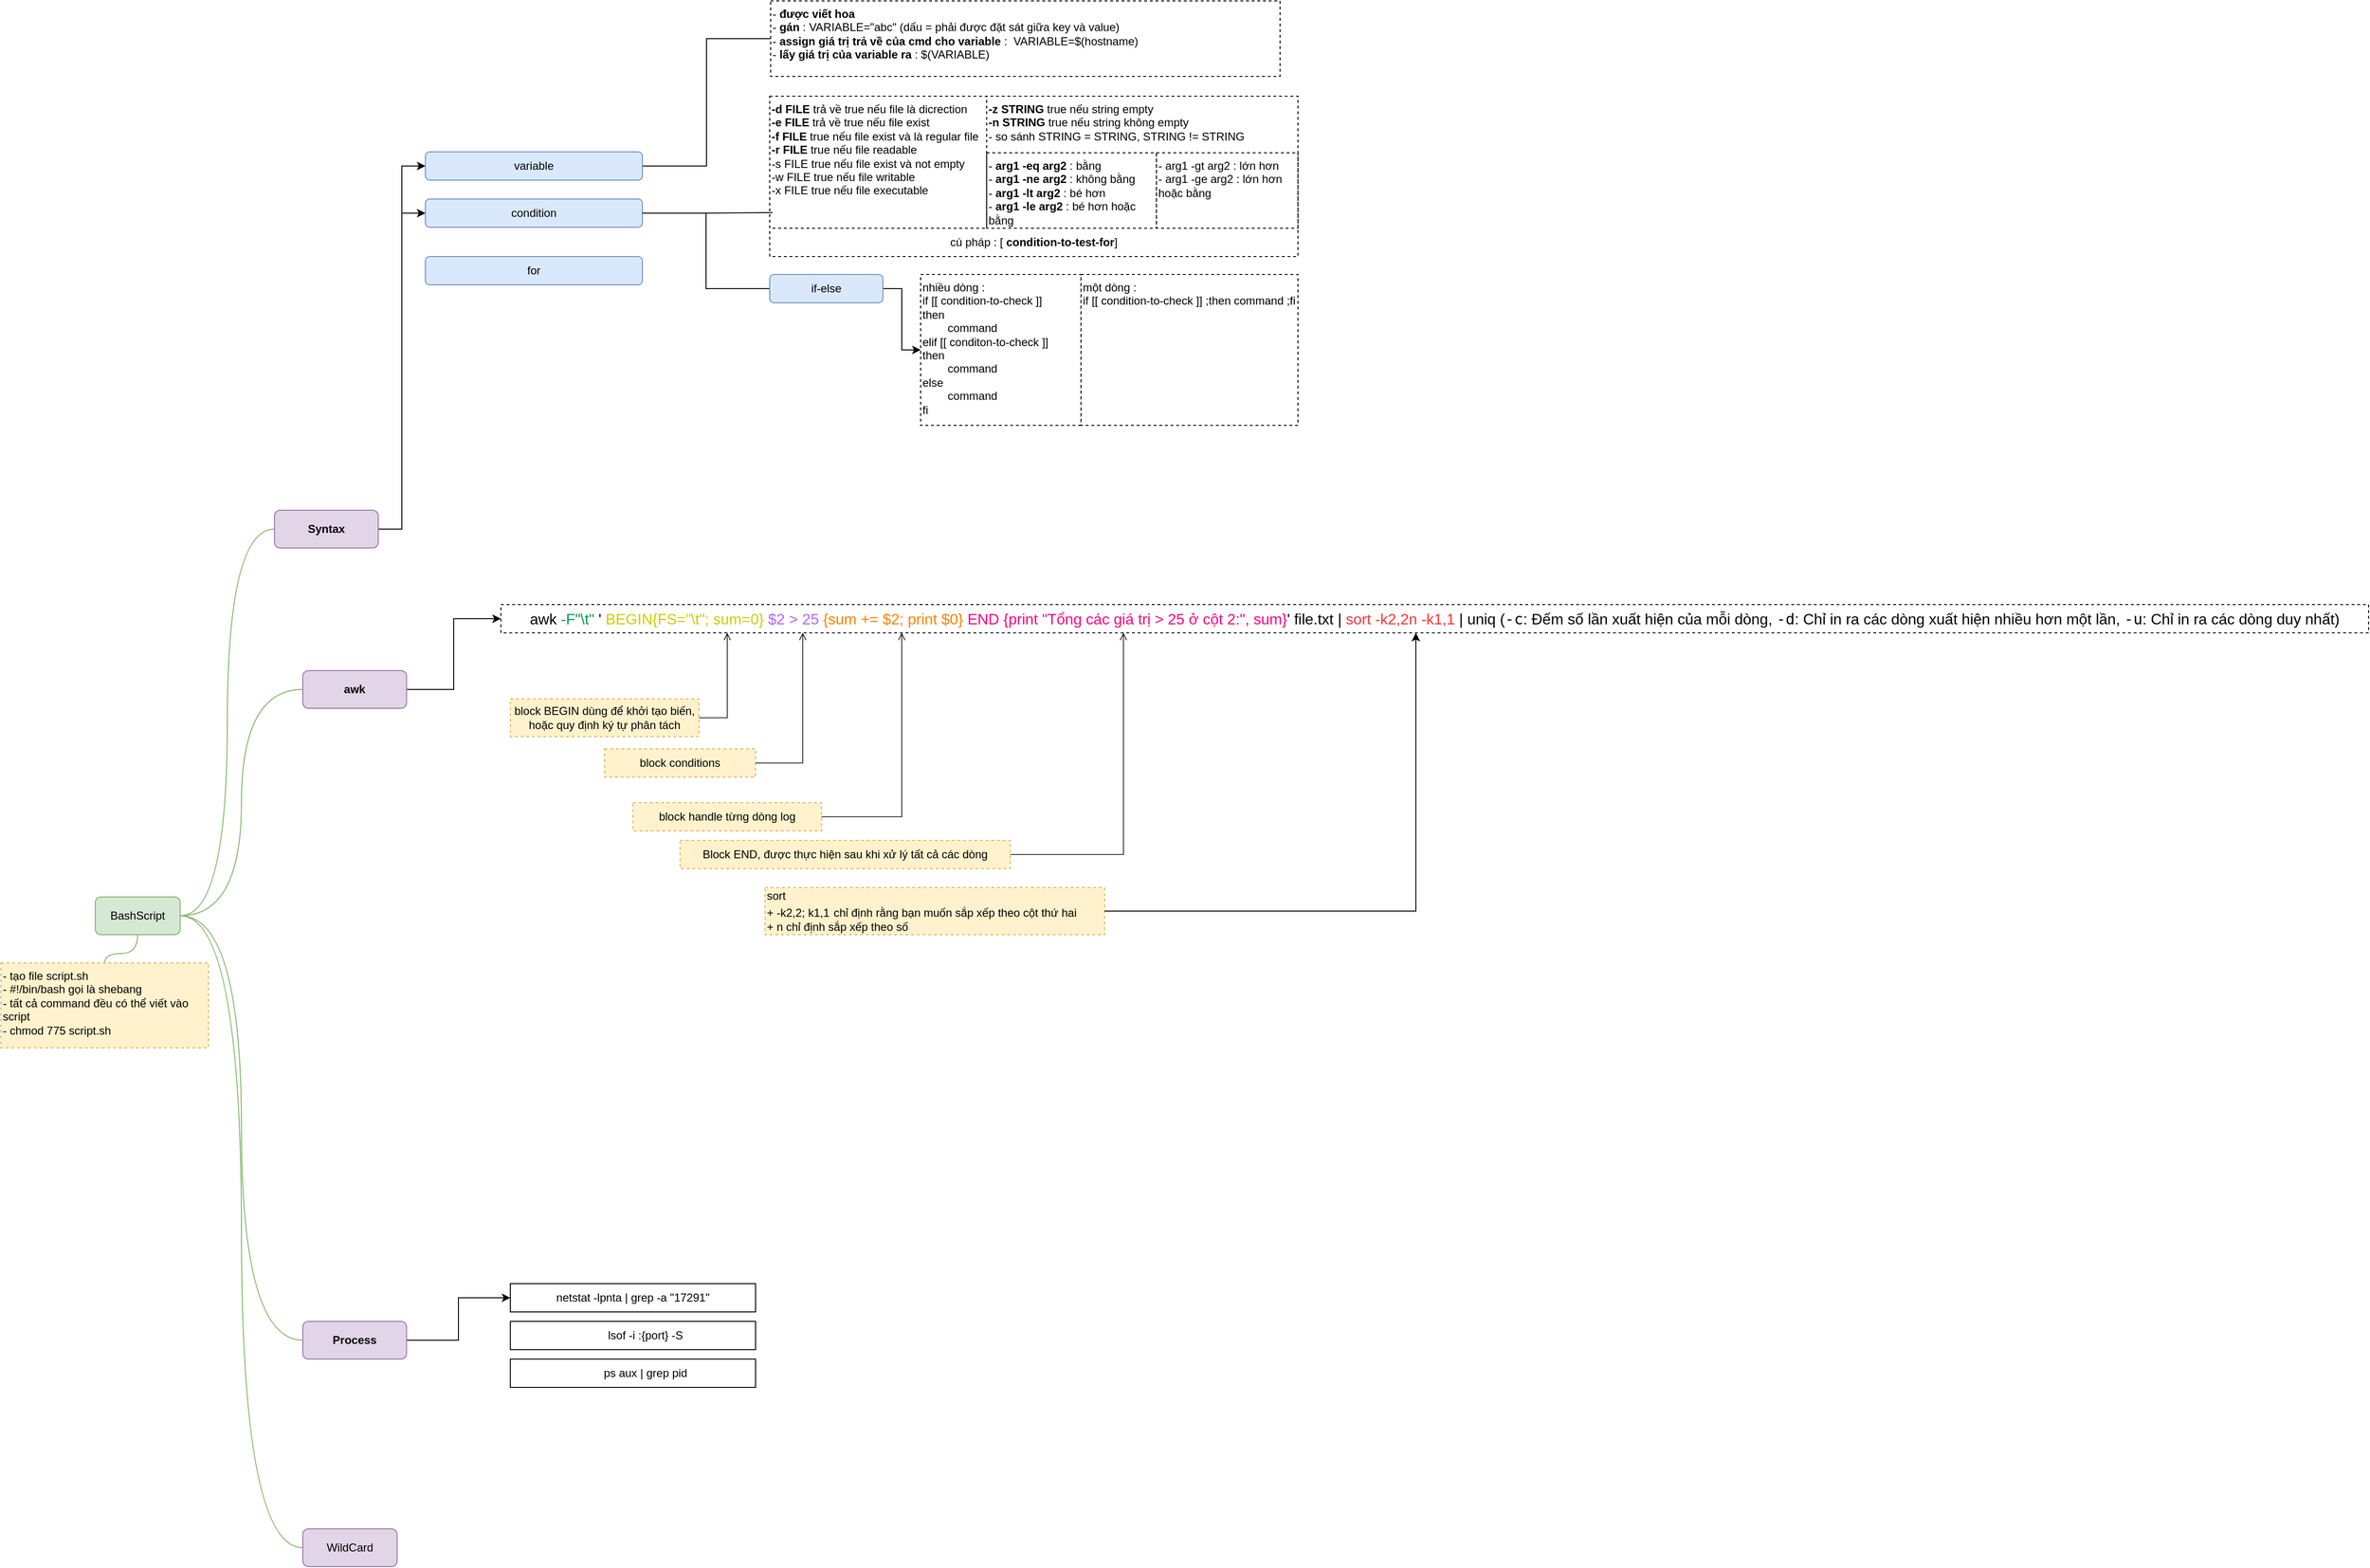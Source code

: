 <mxfile version="24.8.3">
  <diagram name="Trang-1" id="ttv1IjOQGyIntzKK3kr9">
    <mxGraphModel grid="1" page="1" gridSize="10" guides="1" tooltips="1" connect="1" arrows="1" fold="1" pageScale="1" pageWidth="850" pageHeight="1100" math="0" shadow="0">
      <root>
        <mxCell id="0" />
        <mxCell id="1" parent="0" />
        <mxCell id="t2HjKRPMP_xKEU72QhuM-3" style="edgeStyle=orthogonalEdgeStyle;rounded=0;orthogonalLoop=1;jettySize=auto;html=1;curved=1;fillColor=#d5e8d4;strokeColor=#82b366;entryX=0;entryY=0.5;entryDx=0;entryDy=0;endArrow=none;endFill=0;" edge="1" parent="1" source="t2HjKRPMP_xKEU72QhuM-1" target="t2HjKRPMP_xKEU72QhuM-2">
          <mxGeometry relative="1" as="geometry" />
        </mxCell>
        <mxCell id="t2HjKRPMP_xKEU72QhuM-5" style="edgeStyle=orthogonalEdgeStyle;rounded=0;orthogonalLoop=1;jettySize=auto;html=1;entryX=0;entryY=0.5;entryDx=0;entryDy=0;curved=1;fillColor=#d5e8d4;strokeColor=#82b366;endArrow=none;endFill=0;" edge="1" parent="1" source="t2HjKRPMP_xKEU72QhuM-1" target="t2HjKRPMP_xKEU72QhuM-4">
          <mxGeometry relative="1" as="geometry" />
        </mxCell>
        <mxCell id="t2HjKRPMP_xKEU72QhuM-10" style="edgeStyle=orthogonalEdgeStyle;rounded=0;orthogonalLoop=1;jettySize=auto;html=1;entryX=0.5;entryY=0;entryDx=0;entryDy=0;curved=1;endArrow=none;endFill=0;fillColor=#d5e8d4;strokeColor=#82b366;" edge="1" parent="1" source="t2HjKRPMP_xKEU72QhuM-1" target="t2HjKRPMP_xKEU72QhuM-9">
          <mxGeometry relative="1" as="geometry" />
        </mxCell>
        <mxCell id="JaX---Mn4omq0eBsb-W0-2" style="edgeStyle=orthogonalEdgeStyle;rounded=0;orthogonalLoop=1;jettySize=auto;html=1;entryX=0;entryY=0.5;entryDx=0;entryDy=0;curved=1;fillColor=#d5e8d4;strokeColor=#82b366;endArrow=none;endFill=0;" edge="1" parent="1" source="t2HjKRPMP_xKEU72QhuM-1" target="JaX---Mn4omq0eBsb-W0-1">
          <mxGeometry relative="1" as="geometry" />
        </mxCell>
        <mxCell id="JaX---Mn4omq0eBsb-W0-5" style="edgeStyle=orthogonalEdgeStyle;rounded=0;orthogonalLoop=1;jettySize=auto;html=1;entryX=0;entryY=0.5;entryDx=0;entryDy=0;curved=1;fillColor=#d5e8d4;strokeColor=#82b366;endArrow=none;endFill=0;" edge="1" parent="1" source="t2HjKRPMP_xKEU72QhuM-1" target="JaX---Mn4omq0eBsb-W0-4">
          <mxGeometry relative="1" as="geometry" />
        </mxCell>
        <mxCell id="t2HjKRPMP_xKEU72QhuM-1" value="BashScript" style="rounded=1;whiteSpace=wrap;html=1;fillColor=#d5e8d4;strokeColor=#82b366;" vertex="1" parent="1">
          <mxGeometry x="290" y="150" width="90" height="40" as="geometry" />
        </mxCell>
        <mxCell id="t2HjKRPMP_xKEU72QhuM-2" value="WildCard" style="rounded=1;whiteSpace=wrap;html=1;fillColor=#e1d5e7;strokeColor=#9673a6;" vertex="1" parent="1">
          <mxGeometry x="510" y="820" width="100" height="40" as="geometry" />
        </mxCell>
        <mxCell id="t2HjKRPMP_xKEU72QhuM-11" style="edgeStyle=orthogonalEdgeStyle;rounded=0;orthogonalLoop=1;jettySize=auto;html=1;entryX=0;entryY=0.5;entryDx=0;entryDy=0;" edge="1" parent="1" source="t2HjKRPMP_xKEU72QhuM-4" target="t2HjKRPMP_xKEU72QhuM-7">
          <mxGeometry relative="1" as="geometry" />
        </mxCell>
        <mxCell id="t2HjKRPMP_xKEU72QhuM-13" style="edgeStyle=orthogonalEdgeStyle;rounded=0;orthogonalLoop=1;jettySize=auto;html=1;entryX=0;entryY=0.5;entryDx=0;entryDy=0;" edge="1" parent="1" source="t2HjKRPMP_xKEU72QhuM-4" target="t2HjKRPMP_xKEU72QhuM-12">
          <mxGeometry relative="1" as="geometry" />
        </mxCell>
        <mxCell id="t2HjKRPMP_xKEU72QhuM-4" value="Syntax" style="rounded=1;whiteSpace=wrap;html=1;fillColor=#e1d5e7;strokeColor=#9673a6;fontStyle=1" vertex="1" parent="1">
          <mxGeometry x="480" y="-260" width="110" height="40" as="geometry" />
        </mxCell>
        <mxCell id="t2HjKRPMP_xKEU72QhuM-23" style="edgeStyle=orthogonalEdgeStyle;rounded=0;orthogonalLoop=1;jettySize=auto;html=1;entryX=0;entryY=0.5;entryDx=0;entryDy=0;endArrow=none;endFill=0;" edge="1" parent="1" source="t2HjKRPMP_xKEU72QhuM-7" target="t2HjKRPMP_xKEU72QhuM-8">
          <mxGeometry relative="1" as="geometry" />
        </mxCell>
        <mxCell id="t2HjKRPMP_xKEU72QhuM-7" value="variable" style="rounded=1;whiteSpace=wrap;html=1;fillColor=#dae8fc;strokeColor=#6c8ebf;" vertex="1" parent="1">
          <mxGeometry x="640" y="-640" width="230" height="30" as="geometry" />
        </mxCell>
        <mxCell id="t2HjKRPMP_xKEU72QhuM-8" value="- &lt;b&gt;được viết hoa&lt;/b&gt;&lt;div&gt;- &lt;b&gt;gán&lt;/b&gt; : VARIABLE=&quot;abc&quot; (dấu = phải được đặt sát giữa key và value)&lt;/div&gt;&lt;div&gt;- &lt;b&gt;assign giá trị trả về của cmd cho variable&lt;/b&gt; :&amp;nbsp; VARIABLE=$(hostname)&lt;/div&gt;&lt;div&gt;- &lt;b&gt;lấy giá trị của variable ra&lt;/b&gt; : $(VARIABLE)&lt;/div&gt;&lt;div&gt;&lt;br&gt;&lt;/div&gt;&lt;div&gt;&lt;br&gt;&lt;/div&gt;" style="rounded=0;whiteSpace=wrap;html=1;align=left;verticalAlign=top;dashed=1;" vertex="1" parent="1">
          <mxGeometry x="1006" y="-800" width="540" height="80" as="geometry" />
        </mxCell>
        <mxCell id="t2HjKRPMP_xKEU72QhuM-9" value="&lt;div&gt;- tạo file script.sh&lt;/div&gt;&lt;div&gt;-&amp;nbsp;#!/bin/bash&amp;nbsp;gọi là shebang&lt;/div&gt;&lt;div&gt;- tất cả command đều có thể viết vào script&lt;/div&gt;- chmod 775 script.sh" style="rounded=0;whiteSpace=wrap;html=1;fillColor=#fff2cc;strokeColor=#d6b656;dashed=1;align=left;verticalAlign=top;" vertex="1" parent="1">
          <mxGeometry x="190" y="220" width="220" height="90" as="geometry" />
        </mxCell>
        <mxCell id="t2HjKRPMP_xKEU72QhuM-25" style="edgeStyle=orthogonalEdgeStyle;rounded=0;orthogonalLoop=1;jettySize=auto;html=1;entryX=0;entryY=0.5;entryDx=0;entryDy=0;endArrow=none;endFill=0;" edge="1" parent="1" source="t2HjKRPMP_xKEU72QhuM-12" target="t2HjKRPMP_xKEU72QhuM-24">
          <mxGeometry relative="1" as="geometry" />
        </mxCell>
        <mxCell id="t2HjKRPMP_xKEU72QhuM-12" value="condition" style="rounded=1;whiteSpace=wrap;html=1;fillColor=#dae8fc;strokeColor=#6c8ebf;" vertex="1" parent="1">
          <mxGeometry x="640" y="-590" width="230" height="30" as="geometry" />
        </mxCell>
        <mxCell id="t2HjKRPMP_xKEU72QhuM-14" value="&lt;div&gt;&lt;br&gt;&lt;/div&gt;" style="rounded=0;whiteSpace=wrap;html=1;dashed=1;align=left;verticalAlign=top;" vertex="1" parent="1">
          <mxGeometry x="1005" y="-699" width="560" height="170" as="geometry" />
        </mxCell>
        <mxCell id="t2HjKRPMP_xKEU72QhuM-16" value="&lt;b&gt;-z STRING&lt;/b&gt; true nếu string empty&lt;div&gt;&lt;b&gt;-n STRING&lt;/b&gt; true nếu string không empty&lt;/div&gt;&lt;div&gt;- so sánh STRING = STRING, STRING != STRING&lt;/div&gt;" style="text;html=1;align=left;verticalAlign=top;whiteSpace=wrap;rounded=0;dashed=1;strokeColor=none;" vertex="1" parent="1">
          <mxGeometry x="1235" y="-699" width="330" height="60" as="geometry" />
        </mxCell>
        <mxCell id="t2HjKRPMP_xKEU72QhuM-18" value="&lt;b&gt;-d FILE&lt;/b&gt; trả về true nếu file là dicrection&lt;div style=&quot;&quot;&gt;&lt;b&gt;-e FILE&lt;/b&gt; trả về true nếu file exist&lt;br&gt;&lt;/div&gt;&lt;div style=&quot;&quot;&gt;&lt;b&gt;-f FILE&lt;/b&gt; true nếu file exist và là regular file&lt;br&gt;&lt;/div&gt;&lt;div style=&quot;&quot;&gt;&lt;div&gt;&lt;b&gt;-r FILE&lt;/b&gt; true nếu file readable&lt;/div&gt;&lt;/div&gt;&lt;div style=&quot;&quot;&gt;-s FILE true nếu file exist và not empty&lt;br&gt;&lt;/div&gt;&lt;div style=&quot;&quot;&gt;-w FILE true nếu file writable&lt;br&gt;&lt;/div&gt;&lt;div style=&quot;&quot;&gt;-x FILE true nếu file executable&lt;/div&gt;" style="text;html=1;align=left;verticalAlign=top;whiteSpace=wrap;rounded=0;strokeColor=default;dashed=1;" vertex="1" parent="1">
          <mxGeometry x="1005" y="-699" width="230" height="140" as="geometry" />
        </mxCell>
        <mxCell id="t2HjKRPMP_xKEU72QhuM-19" value="- &lt;b&gt;arg1 -eq arg2&lt;/b&gt; : bằng&lt;div&gt;- &lt;b&gt;arg1 -ne arg2&lt;/b&gt; : không bằng&lt;/div&gt;&lt;div&gt;- &lt;b&gt;arg1 -lt arg2&lt;/b&gt; : bé hơn&lt;/div&gt;&lt;div&gt;- &lt;b&gt;arg1 -le arg2&lt;/b&gt; : bé hơn hoặc bằng&lt;/div&gt;" style="text;html=1;align=left;verticalAlign=top;whiteSpace=wrap;rounded=0;strokeColor=default;dashed=1;" vertex="1" parent="1">
          <mxGeometry x="1235" y="-639" width="180" height="80" as="geometry" />
        </mxCell>
        <mxCell id="t2HjKRPMP_xKEU72QhuM-20" value="- arg1 -gt arg2 : lớn hơn&lt;div&gt;- arg1 -ge arg2 : lớn hơn hoặc bằng&lt;/div&gt;" style="text;html=1;align=left;verticalAlign=top;whiteSpace=wrap;rounded=0;strokeColor=default;dashed=1;" vertex="1" parent="1">
          <mxGeometry x="1415" y="-639" width="150" height="80" as="geometry" />
        </mxCell>
        <mxCell id="t2HjKRPMP_xKEU72QhuM-21" value="cú pháp : [ &lt;b&gt;condition-to-test-for&lt;/b&gt;]" style="text;html=1;align=center;verticalAlign=middle;whiteSpace=wrap;rounded=0;" vertex="1" parent="1">
          <mxGeometry x="1005" y="-559" width="560" height="30" as="geometry" />
        </mxCell>
        <mxCell id="t2HjKRPMP_xKEU72QhuM-22" style="edgeStyle=orthogonalEdgeStyle;rounded=0;orthogonalLoop=1;jettySize=auto;html=1;entryX=0.013;entryY=0.881;entryDx=0;entryDy=0;entryPerimeter=0;endArrow=none;endFill=0;" edge="1" parent="1" source="t2HjKRPMP_xKEU72QhuM-12" target="t2HjKRPMP_xKEU72QhuM-18">
          <mxGeometry relative="1" as="geometry" />
        </mxCell>
        <mxCell id="t2HjKRPMP_xKEU72QhuM-28" style="edgeStyle=orthogonalEdgeStyle;rounded=0;orthogonalLoop=1;jettySize=auto;html=1;" edge="1" parent="1" source="t2HjKRPMP_xKEU72QhuM-24" target="t2HjKRPMP_xKEU72QhuM-26">
          <mxGeometry relative="1" as="geometry" />
        </mxCell>
        <mxCell id="t2HjKRPMP_xKEU72QhuM-24" value="if-else" style="rounded=1;whiteSpace=wrap;html=1;fillColor=#dae8fc;strokeColor=#6c8ebf;" vertex="1" parent="1">
          <mxGeometry x="1005" y="-510" width="120" height="30" as="geometry" />
        </mxCell>
        <mxCell id="t2HjKRPMP_xKEU72QhuM-26" value="&lt;div&gt;nhiều dòng :&lt;/div&gt;if [[ condition-to-check ]]&lt;div&gt;then&amp;nbsp;&lt;/div&gt;&lt;div&gt;&lt;span style=&quot;white-space: pre;&quot;&gt;&#x9;&lt;/span&gt;command&lt;br&gt;&lt;/div&gt;&lt;div&gt;elif [[ conditon-to-check ]]&lt;/div&gt;&lt;div&gt;then&amp;nbsp;&lt;/div&gt;&lt;div&gt;&lt;span style=&quot;white-space: pre;&quot;&gt;&#x9;&lt;/span&gt;command&lt;br&gt;&lt;/div&gt;&lt;div&gt;else&amp;nbsp;&lt;/div&gt;&lt;div&gt;&lt;span style=&quot;white-space: pre;&quot;&gt;&#x9;&lt;/span&gt;command&lt;br&gt;&lt;/div&gt;&lt;div&gt;fi&lt;/div&gt;" style="rounded=0;whiteSpace=wrap;html=1;dashed=1;align=left;verticalAlign=top;" vertex="1" parent="1">
          <mxGeometry x="1165" y="-510" width="170" height="160" as="geometry" />
        </mxCell>
        <mxCell id="t2HjKRPMP_xKEU72QhuM-27" value="một dòng :&lt;div&gt;if [[ condition-to-check ]] ;then command ;fi&lt;/div&gt;" style="rounded=0;whiteSpace=wrap;html=1;dashed=1;align=left;verticalAlign=top;" vertex="1" parent="1">
          <mxGeometry x="1335" y="-510" width="230" height="160" as="geometry" />
        </mxCell>
        <mxCell id="t2HjKRPMP_xKEU72QhuM-30" value="for" style="rounded=1;whiteSpace=wrap;html=1;fillColor=#dae8fc;strokeColor=#6c8ebf;" vertex="1" parent="1">
          <mxGeometry x="640" y="-529" width="230" height="30" as="geometry" />
        </mxCell>
        <mxCell id="JaX---Mn4omq0eBsb-W0-21" style="edgeStyle=orthogonalEdgeStyle;rounded=0;orthogonalLoop=1;jettySize=auto;html=1;entryX=0;entryY=0.5;entryDx=0;entryDy=0;" edge="1" parent="1" source="JaX---Mn4omq0eBsb-W0-1" target="JaX---Mn4omq0eBsb-W0-10">
          <mxGeometry relative="1" as="geometry" />
        </mxCell>
        <mxCell id="JaX---Mn4omq0eBsb-W0-1" value="awk" style="rounded=1;whiteSpace=wrap;html=1;fontStyle=1;fillColor=#e1d5e7;strokeColor=#9673a6;" vertex="1" parent="1">
          <mxGeometry x="510" y="-90" width="110" height="40" as="geometry" />
        </mxCell>
        <mxCell id="JaX---Mn4omq0eBsb-W0-7" style="edgeStyle=orthogonalEdgeStyle;rounded=0;orthogonalLoop=1;jettySize=auto;html=1;entryX=0;entryY=0.5;entryDx=0;entryDy=0;" edge="1" parent="1" source="JaX---Mn4omq0eBsb-W0-4" target="JaX---Mn4omq0eBsb-W0-6">
          <mxGeometry relative="1" as="geometry" />
        </mxCell>
        <mxCell id="JaX---Mn4omq0eBsb-W0-4" value="Process" style="rounded=1;whiteSpace=wrap;html=1;fontStyle=1;fillColor=#e1d5e7;strokeColor=#9673a6;" vertex="1" parent="1">
          <mxGeometry x="510" y="600" width="110" height="40" as="geometry" />
        </mxCell>
        <mxCell id="JaX---Mn4omq0eBsb-W0-6" value="netstat -lpnta | grep -a &quot;17291&quot;" style="rounded=0;whiteSpace=wrap;html=1;" vertex="1" parent="1">
          <mxGeometry x="730" y="560" width="260" height="30" as="geometry" />
        </mxCell>
        <mxCell id="JaX---Mn4omq0eBsb-W0-8" value="&lt;span style=&quot;white-space:pre&quot;&gt;&#x9;&lt;/span&gt;lsof -i :{port} -S" style="rounded=0;whiteSpace=wrap;html=1;" vertex="1" parent="1">
          <mxGeometry x="730" y="600" width="260" height="30" as="geometry" />
        </mxCell>
        <mxCell id="JaX---Mn4omq0eBsb-W0-9" value="&lt;span style=&quot;white-space:pre&quot;&gt;&#x9;&lt;/span&gt;ps aux | grep pid" style="rounded=0;whiteSpace=wrap;html=1;" vertex="1" parent="1">
          <mxGeometry x="730" y="640" width="260" height="30" as="geometry" />
        </mxCell>
        <mxCell id="JaX---Mn4omq0eBsb-W0-10" value="&lt;div style=&quot;font-size: 16px;&quot;&gt;awk &lt;font style=&quot;&quot; color=&quot;#00994d&quot;&gt;-F&quot;\t&quot;&lt;/font&gt; &#39;&amp;nbsp;&lt;font style=&quot;&quot; color=&quot;#cccc00&quot;&gt;BEGIN{FS=&quot;\t&quot;; sum=0}&lt;/font&gt;&amp;nbsp;&lt;font style=&quot;&quot; color=&quot;#b266ff&quot;&gt;$2 &amp;gt; 25&lt;/font&gt; &lt;font style=&quot;&quot; color=&quot;#ff8000&quot;&gt;{sum += $2; print $0}&lt;/font&gt; &lt;font style=&quot;&quot; color=&quot;#ff0080&quot;&gt;END {print &quot;Tổng các giá trị &amp;gt; 25 ở cột 2:&quot;, sum}&lt;/font&gt;&#39; file.txt |&amp;nbsp;&lt;span style=&quot;color: rgb(255, 51, 51); background-color: initial;&quot; class=&quot;hljs-built_in&quot;&gt;sort&lt;/span&gt;&lt;span style=&quot;background-color: initial;&quot;&gt;&lt;font color=&quot;#ff3333&quot;&gt; -k2,2n -k1,1 &lt;/font&gt;| uniq (&lt;/span&gt;&lt;code style=&quot;background-color: initial;&quot;&gt;-c&lt;/code&gt;&lt;span style=&quot;background-color: initial;&quot;&gt;: Đếm số lần xuất hiện của mỗi dòng,&amp;nbsp;&lt;/span&gt;&lt;code style=&quot;background-color: initial;&quot;&gt;-d&lt;/code&gt;&lt;span style=&quot;background-color: initial;&quot;&gt;: Chỉ in ra các dòng xuất hiện nhiều hơn một lần,&amp;nbsp;&lt;/span&gt;&lt;code style=&quot;background-color: initial;&quot;&gt;-u&lt;/code&gt;&lt;span style=&quot;background-color: initial;&quot;&gt;: Chỉ in ra các dòng duy nhất)&lt;/span&gt;&lt;/div&gt;" style="rounded=0;whiteSpace=wrap;html=1;fontSize=16;dashed=1;" vertex="1" parent="1">
          <mxGeometry x="720" y="-160" width="1980" height="30" as="geometry" />
        </mxCell>
        <mxCell id="JaX---Mn4omq0eBsb-W0-11" value="block BEGIN dùng để khởi tạo biến, hoặc quy định ký tự phân tách" style="rounded=0;whiteSpace=wrap;html=1;dashed=1;fillColor=#fff2cc;strokeColor=#d6b656;" vertex="1" parent="1">
          <mxGeometry x="730" y="-60" width="200" height="40" as="geometry" />
        </mxCell>
        <mxCell id="JaX---Mn4omq0eBsb-W0-13" value="" style="endArrow=open;html=1;rounded=0;exitX=1;exitY=0.5;exitDx=0;exitDy=0;endFill=0;strokeWidth=0.787;" edge="1" parent="1" source="JaX---Mn4omq0eBsb-W0-11">
          <mxGeometry width="50" height="50" relative="1" as="geometry">
            <mxPoint x="910" y="-80" as="sourcePoint" />
            <mxPoint x="960" y="-130" as="targetPoint" />
            <Array as="points">
              <mxPoint x="960" y="-40" />
            </Array>
          </mxGeometry>
        </mxCell>
        <mxCell id="JaX---Mn4omq0eBsb-W0-14" value="block conditions" style="rounded=0;whiteSpace=wrap;html=1;dashed=1;fillColor=#fff2cc;strokeColor=#d6b656;" vertex="1" parent="1">
          <mxGeometry x="830" y="-7" width="160" height="30" as="geometry" />
        </mxCell>
        <mxCell id="JaX---Mn4omq0eBsb-W0-15" value="" style="endArrow=open;html=1;rounded=0;exitX=1;exitY=0.5;exitDx=0;exitDy=0;strokeWidth=0.787;endFill=0;" edge="1" parent="1" source="JaX---Mn4omq0eBsb-W0-14">
          <mxGeometry width="50" height="50" relative="1" as="geometry">
            <mxPoint x="990" y="-80" as="sourcePoint" />
            <mxPoint x="1040" y="-130" as="targetPoint" />
            <Array as="points">
              <mxPoint x="1040" y="8" />
            </Array>
          </mxGeometry>
        </mxCell>
        <mxCell id="JaX---Mn4omq0eBsb-W0-16" value="block handle từng dòng log" style="rounded=0;whiteSpace=wrap;html=1;dashed=1;fillColor=#fff2cc;strokeColor=#d6b656;" vertex="1" parent="1">
          <mxGeometry x="860" y="50" width="200" height="30" as="geometry" />
        </mxCell>
        <mxCell id="JaX---Mn4omq0eBsb-W0-18" value="" style="endArrow=open;html=1;rounded=0;exitX=1;exitY=0.5;exitDx=0;exitDy=0;strokeWidth=0.787;endFill=0;" edge="1" parent="1" source="JaX---Mn4omq0eBsb-W0-16">
          <mxGeometry width="50" height="50" relative="1" as="geometry">
            <mxPoint x="1095" y="-80" as="sourcePoint" />
            <mxPoint x="1145" y="-130" as="targetPoint" />
            <Array as="points">
              <mxPoint x="1145" y="65" />
            </Array>
          </mxGeometry>
        </mxCell>
        <mxCell id="JaX---Mn4omq0eBsb-W0-19" value="Block END, được thực hiện sau khi xử lý tất cả các dòng" style="rounded=0;whiteSpace=wrap;html=1;dashed=1;fillColor=#fff2cc;strokeColor=#d6b656;" vertex="1" parent="1">
          <mxGeometry x="910" y="90" width="350" height="30" as="geometry" />
        </mxCell>
        <mxCell id="JaX---Mn4omq0eBsb-W0-20" value="" style="endArrow=open;html=1;rounded=0;exitX=1;exitY=0.5;exitDx=0;exitDy=0;strokeWidth=0.787;endFill=0;" edge="1" parent="1" source="JaX---Mn4omq0eBsb-W0-19">
          <mxGeometry width="50" height="50" relative="1" as="geometry">
            <mxPoint x="1330" y="-80" as="sourcePoint" />
            <mxPoint x="1380" y="-130" as="targetPoint" />
            <Array as="points">
              <mxPoint x="1380" y="105" />
            </Array>
          </mxGeometry>
        </mxCell>
        <mxCell id="JaX---Mn4omq0eBsb-W0-24" value="sort&lt;br&gt;+&amp;nbsp;&lt;font style=&quot;font-size: 12px;&quot;&gt;-k2,2;&amp;nbsp;k1,1&lt;/font&gt;&lt;span style=&quot;font-size: 16px;&quot;&gt;&amp;nbsp;&lt;/span&gt;chỉ định rằng bạn muốn sắp xếp theo cột thứ hai&lt;br&gt;&lt;div style=&quot;&quot;&gt;&lt;span style=&quot;background-color: initial;&quot;&gt;+ n chỉ định sắp xếp theo số&lt;/span&gt;&lt;/div&gt;" style="rounded=0;whiteSpace=wrap;html=1;align=left;dashed=1;fillColor=#fff2cc;strokeColor=#d6b656;" vertex="1" parent="1">
          <mxGeometry x="1000" y="140" width="360" height="50" as="geometry" />
        </mxCell>
        <mxCell id="JaX---Mn4omq0eBsb-W0-25" value="" style="endArrow=classic;html=1;rounded=0;exitX=1;exitY=0.5;exitDx=0;exitDy=0;" edge="1" parent="1" source="JaX---Mn4omq0eBsb-W0-24">
          <mxGeometry width="50" height="50" relative="1" as="geometry">
            <mxPoint x="1640" y="-80" as="sourcePoint" />
            <mxPoint x="1690" y="-130" as="targetPoint" />
            <Array as="points">
              <mxPoint x="1690" y="165" />
            </Array>
          </mxGeometry>
        </mxCell>
      </root>
    </mxGraphModel>
  </diagram>
</mxfile>
